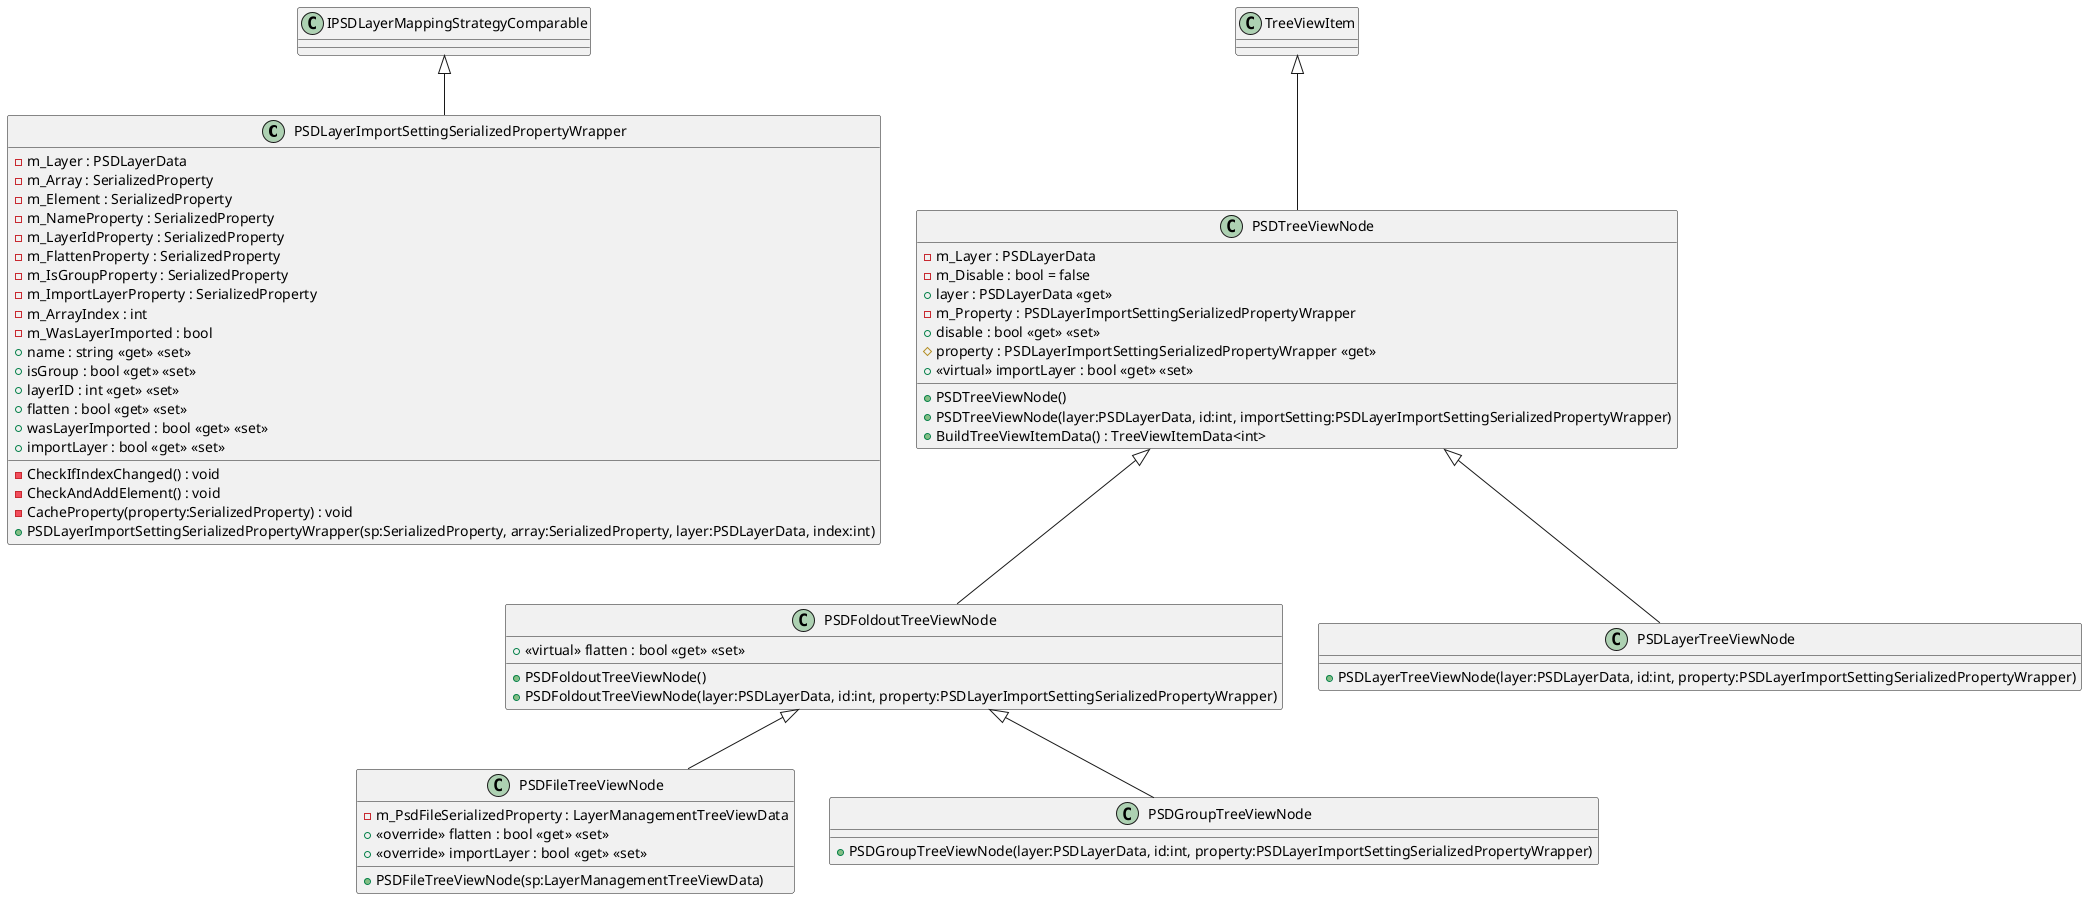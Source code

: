 @startuml
class PSDLayerImportSettingSerializedPropertyWrapper {
    - m_Layer : PSDLayerData
    - m_Array : SerializedProperty
    - m_Element : SerializedProperty
    - m_NameProperty : SerializedProperty
    - m_LayerIdProperty : SerializedProperty
    - m_FlattenProperty : SerializedProperty
    - m_IsGroupProperty : SerializedProperty
    - m_ImportLayerProperty : SerializedProperty
    - m_ArrayIndex : int
    - m_WasLayerImported : bool
    + name : string <<get>> <<set>>
    + isGroup : bool <<get>> <<set>>
    + layerID : int <<get>> <<set>>
    + flatten : bool <<get>> <<set>>
    + wasLayerImported : bool <<get>> <<set>>
    + importLayer : bool <<get>> <<set>>
    - CheckIfIndexChanged() : void
    - CheckAndAddElement() : void
    - CacheProperty(property:SerializedProperty) : void
    + PSDLayerImportSettingSerializedPropertyWrapper(sp:SerializedProperty, array:SerializedProperty, layer:PSDLayerData, index:int)
}
class PSDTreeViewNode {
    - m_Layer : PSDLayerData
    - m_Disable : bool = false
    + layer : PSDLayerData <<get>>
    - m_Property : PSDLayerImportSettingSerializedPropertyWrapper
    + disable : bool <<get>> <<set>>
    + PSDTreeViewNode()
    + PSDTreeViewNode(layer:PSDLayerData, id:int, importSetting:PSDLayerImportSettingSerializedPropertyWrapper)
    # property : PSDLayerImportSettingSerializedPropertyWrapper <<get>>
    + <<virtual>> importLayer : bool <<get>> <<set>>
    + BuildTreeViewItemData() : TreeViewItemData<int>
}
class PSDFoldoutTreeViewNode {
    + <<virtual>> flatten : bool <<get>> <<set>>
    + PSDFoldoutTreeViewNode()
    + PSDFoldoutTreeViewNode(layer:PSDLayerData, id:int, property:PSDLayerImportSettingSerializedPropertyWrapper)
}
class PSDFileTreeViewNode {
    - m_PsdFileSerializedProperty : LayerManagementTreeViewData
    + PSDFileTreeViewNode(sp:LayerManagementTreeViewData)
    + <<override>> flatten : bool <<get>> <<set>>
    + <<override>> importLayer : bool <<get>> <<set>>
}
class PSDLayerTreeViewNode {
    + PSDLayerTreeViewNode(layer:PSDLayerData, id:int, property:PSDLayerImportSettingSerializedPropertyWrapper)
}
class PSDGroupTreeViewNode {
    + PSDGroupTreeViewNode(layer:PSDLayerData, id:int, property:PSDLayerImportSettingSerializedPropertyWrapper)
}
IPSDLayerMappingStrategyComparable <|-- PSDLayerImportSettingSerializedPropertyWrapper
TreeViewItem <|-- PSDTreeViewNode
PSDTreeViewNode <|-- PSDFoldoutTreeViewNode
PSDFoldoutTreeViewNode <|-- PSDFileTreeViewNode
PSDTreeViewNode <|-- PSDLayerTreeViewNode
PSDFoldoutTreeViewNode <|-- PSDGroupTreeViewNode
@enduml
